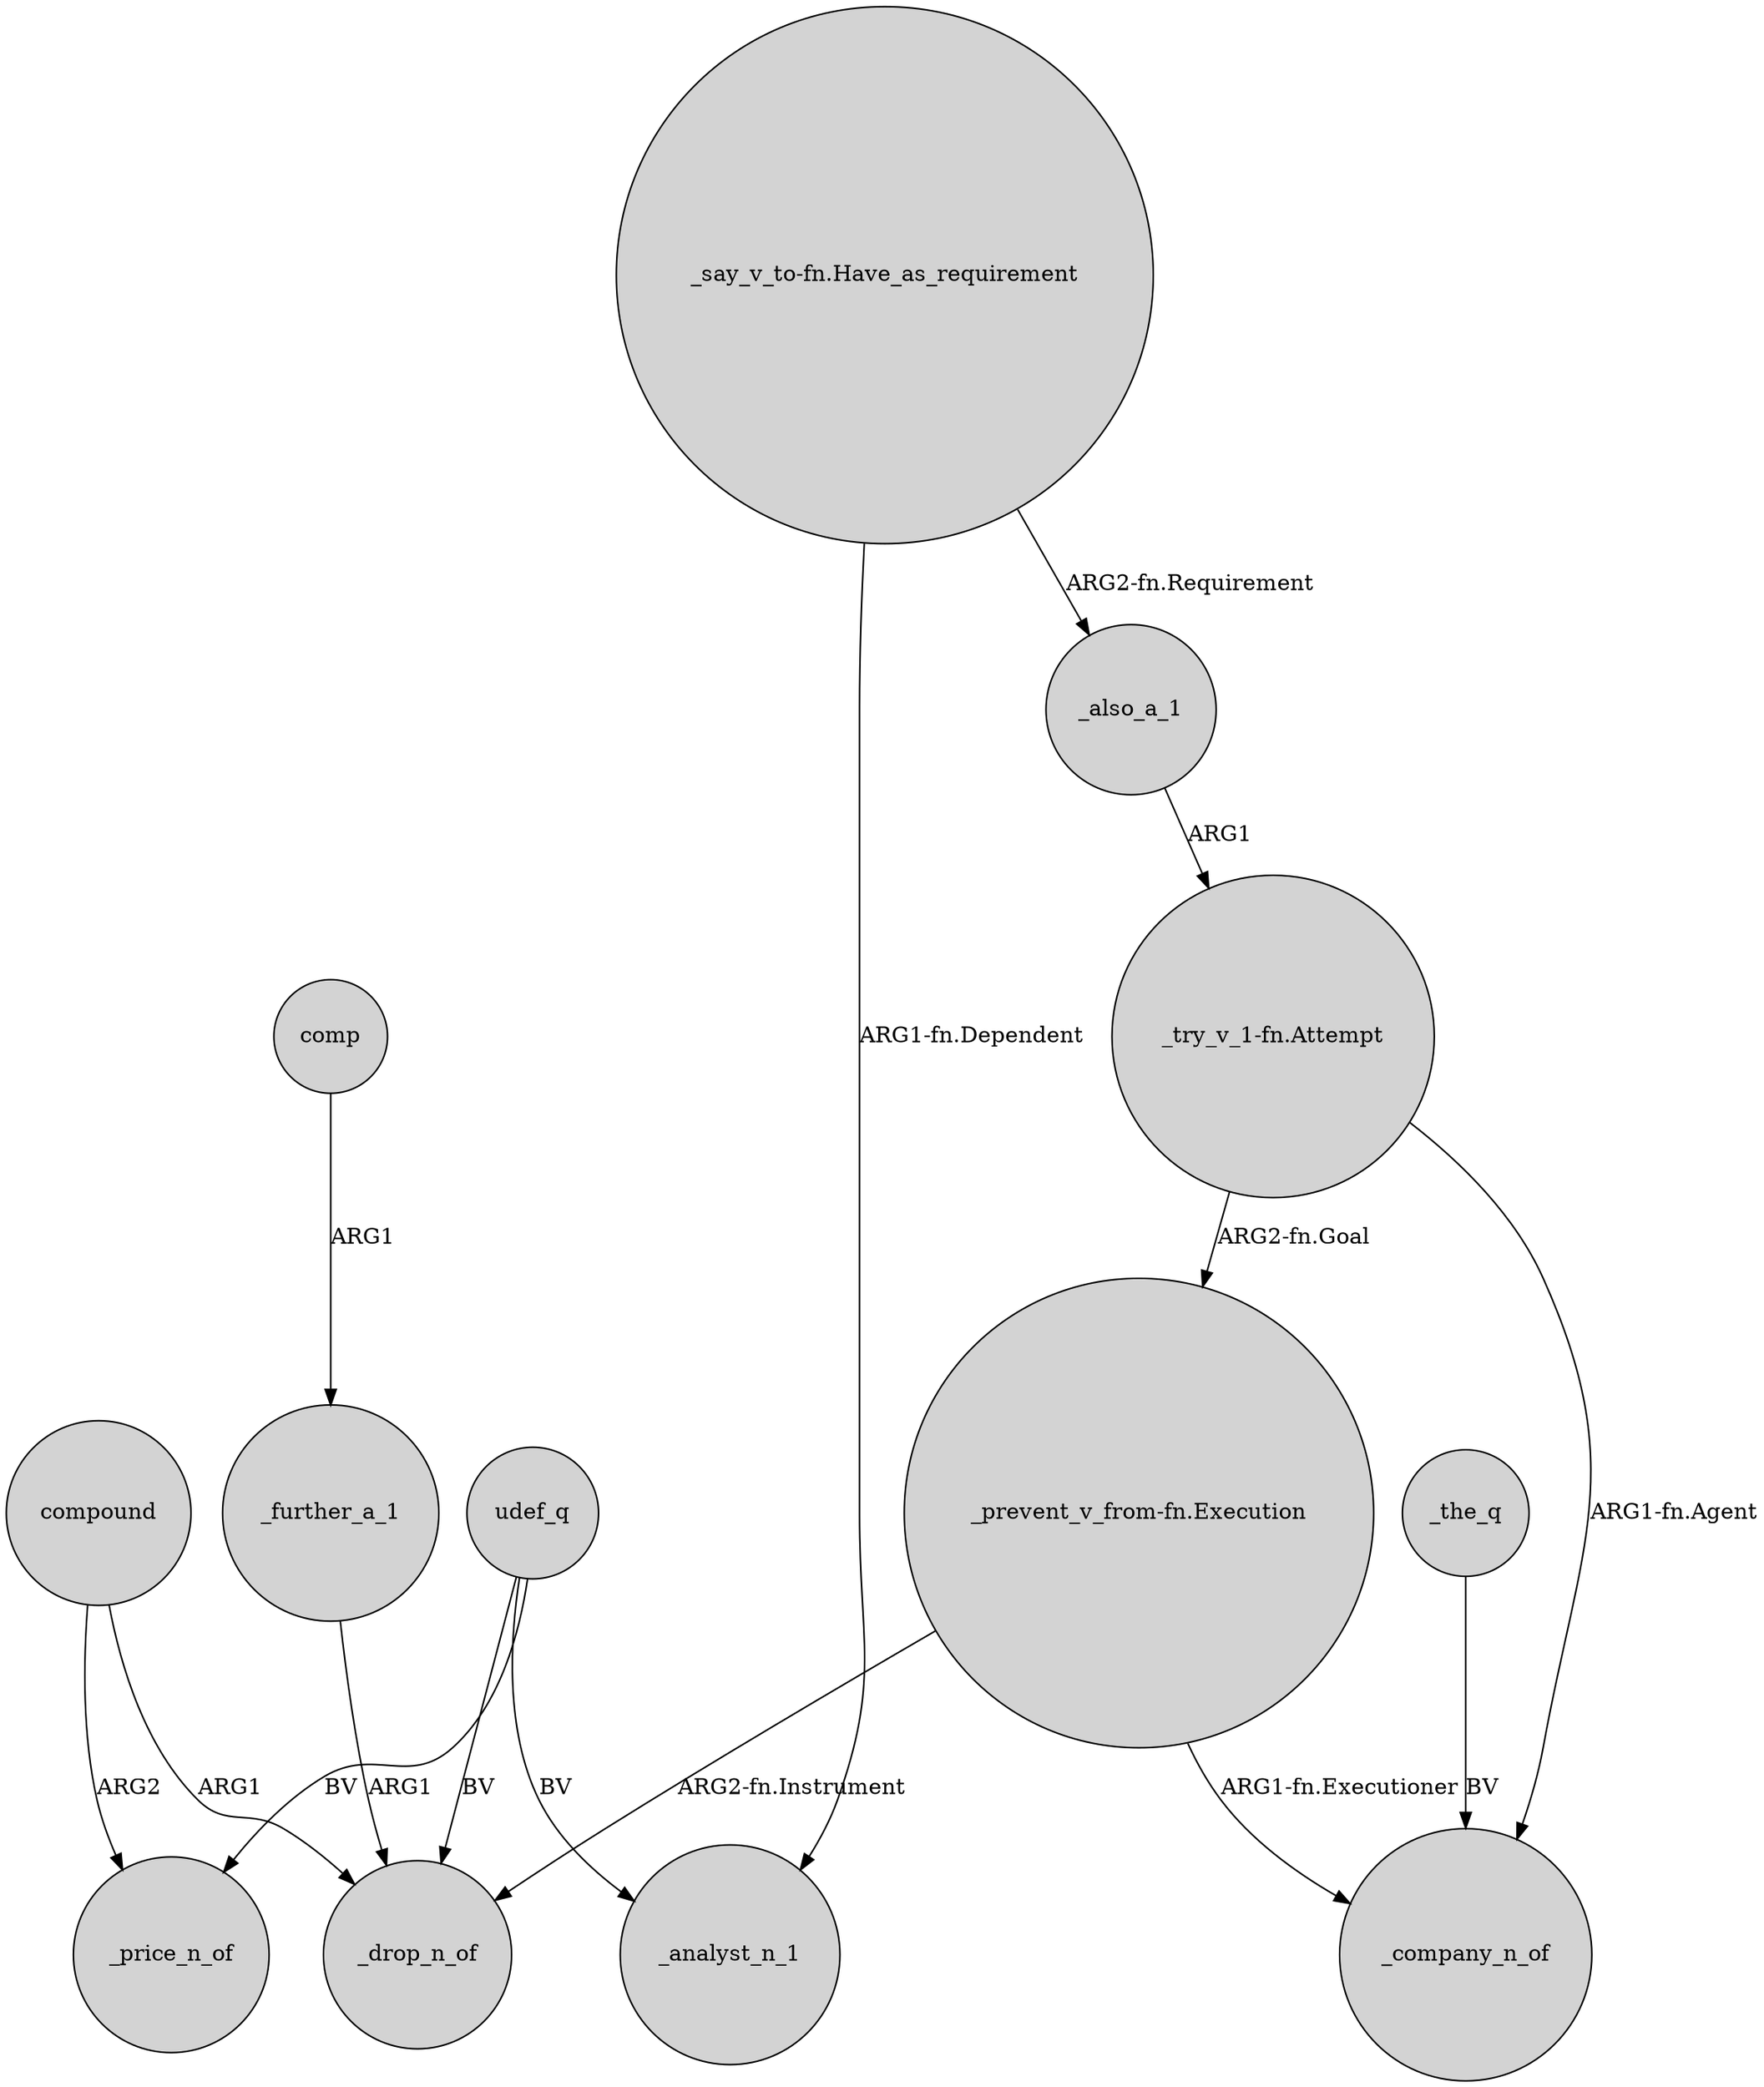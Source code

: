 digraph {
	node [shape=circle style=filled]
	compound -> _price_n_of [label=ARG2]
	comp -> _further_a_1 [label=ARG1]
	"_prevent_v_from-fn.Execution" -> _drop_n_of [label="ARG2-fn.Instrument"]
	_also_a_1 -> "_try_v_1-fn.Attempt" [label=ARG1]
	"_say_v_to-fn.Have_as_requirement" -> _analyst_n_1 [label="ARG1-fn.Dependent"]
	"_try_v_1-fn.Attempt" -> "_prevent_v_from-fn.Execution" [label="ARG2-fn.Goal"]
	"_try_v_1-fn.Attempt" -> _company_n_of [label="ARG1-fn.Agent"]
	"_say_v_to-fn.Have_as_requirement" -> _also_a_1 [label="ARG2-fn.Requirement"]
	_further_a_1 -> _drop_n_of [label=ARG1]
	compound -> _drop_n_of [label=ARG1]
	_the_q -> _company_n_of [label=BV]
	udef_q -> _analyst_n_1 [label=BV]
	udef_q -> _price_n_of [label=BV]
	udef_q -> _drop_n_of [label=BV]
	"_prevent_v_from-fn.Execution" -> _company_n_of [label="ARG1-fn.Executioner"]
}
